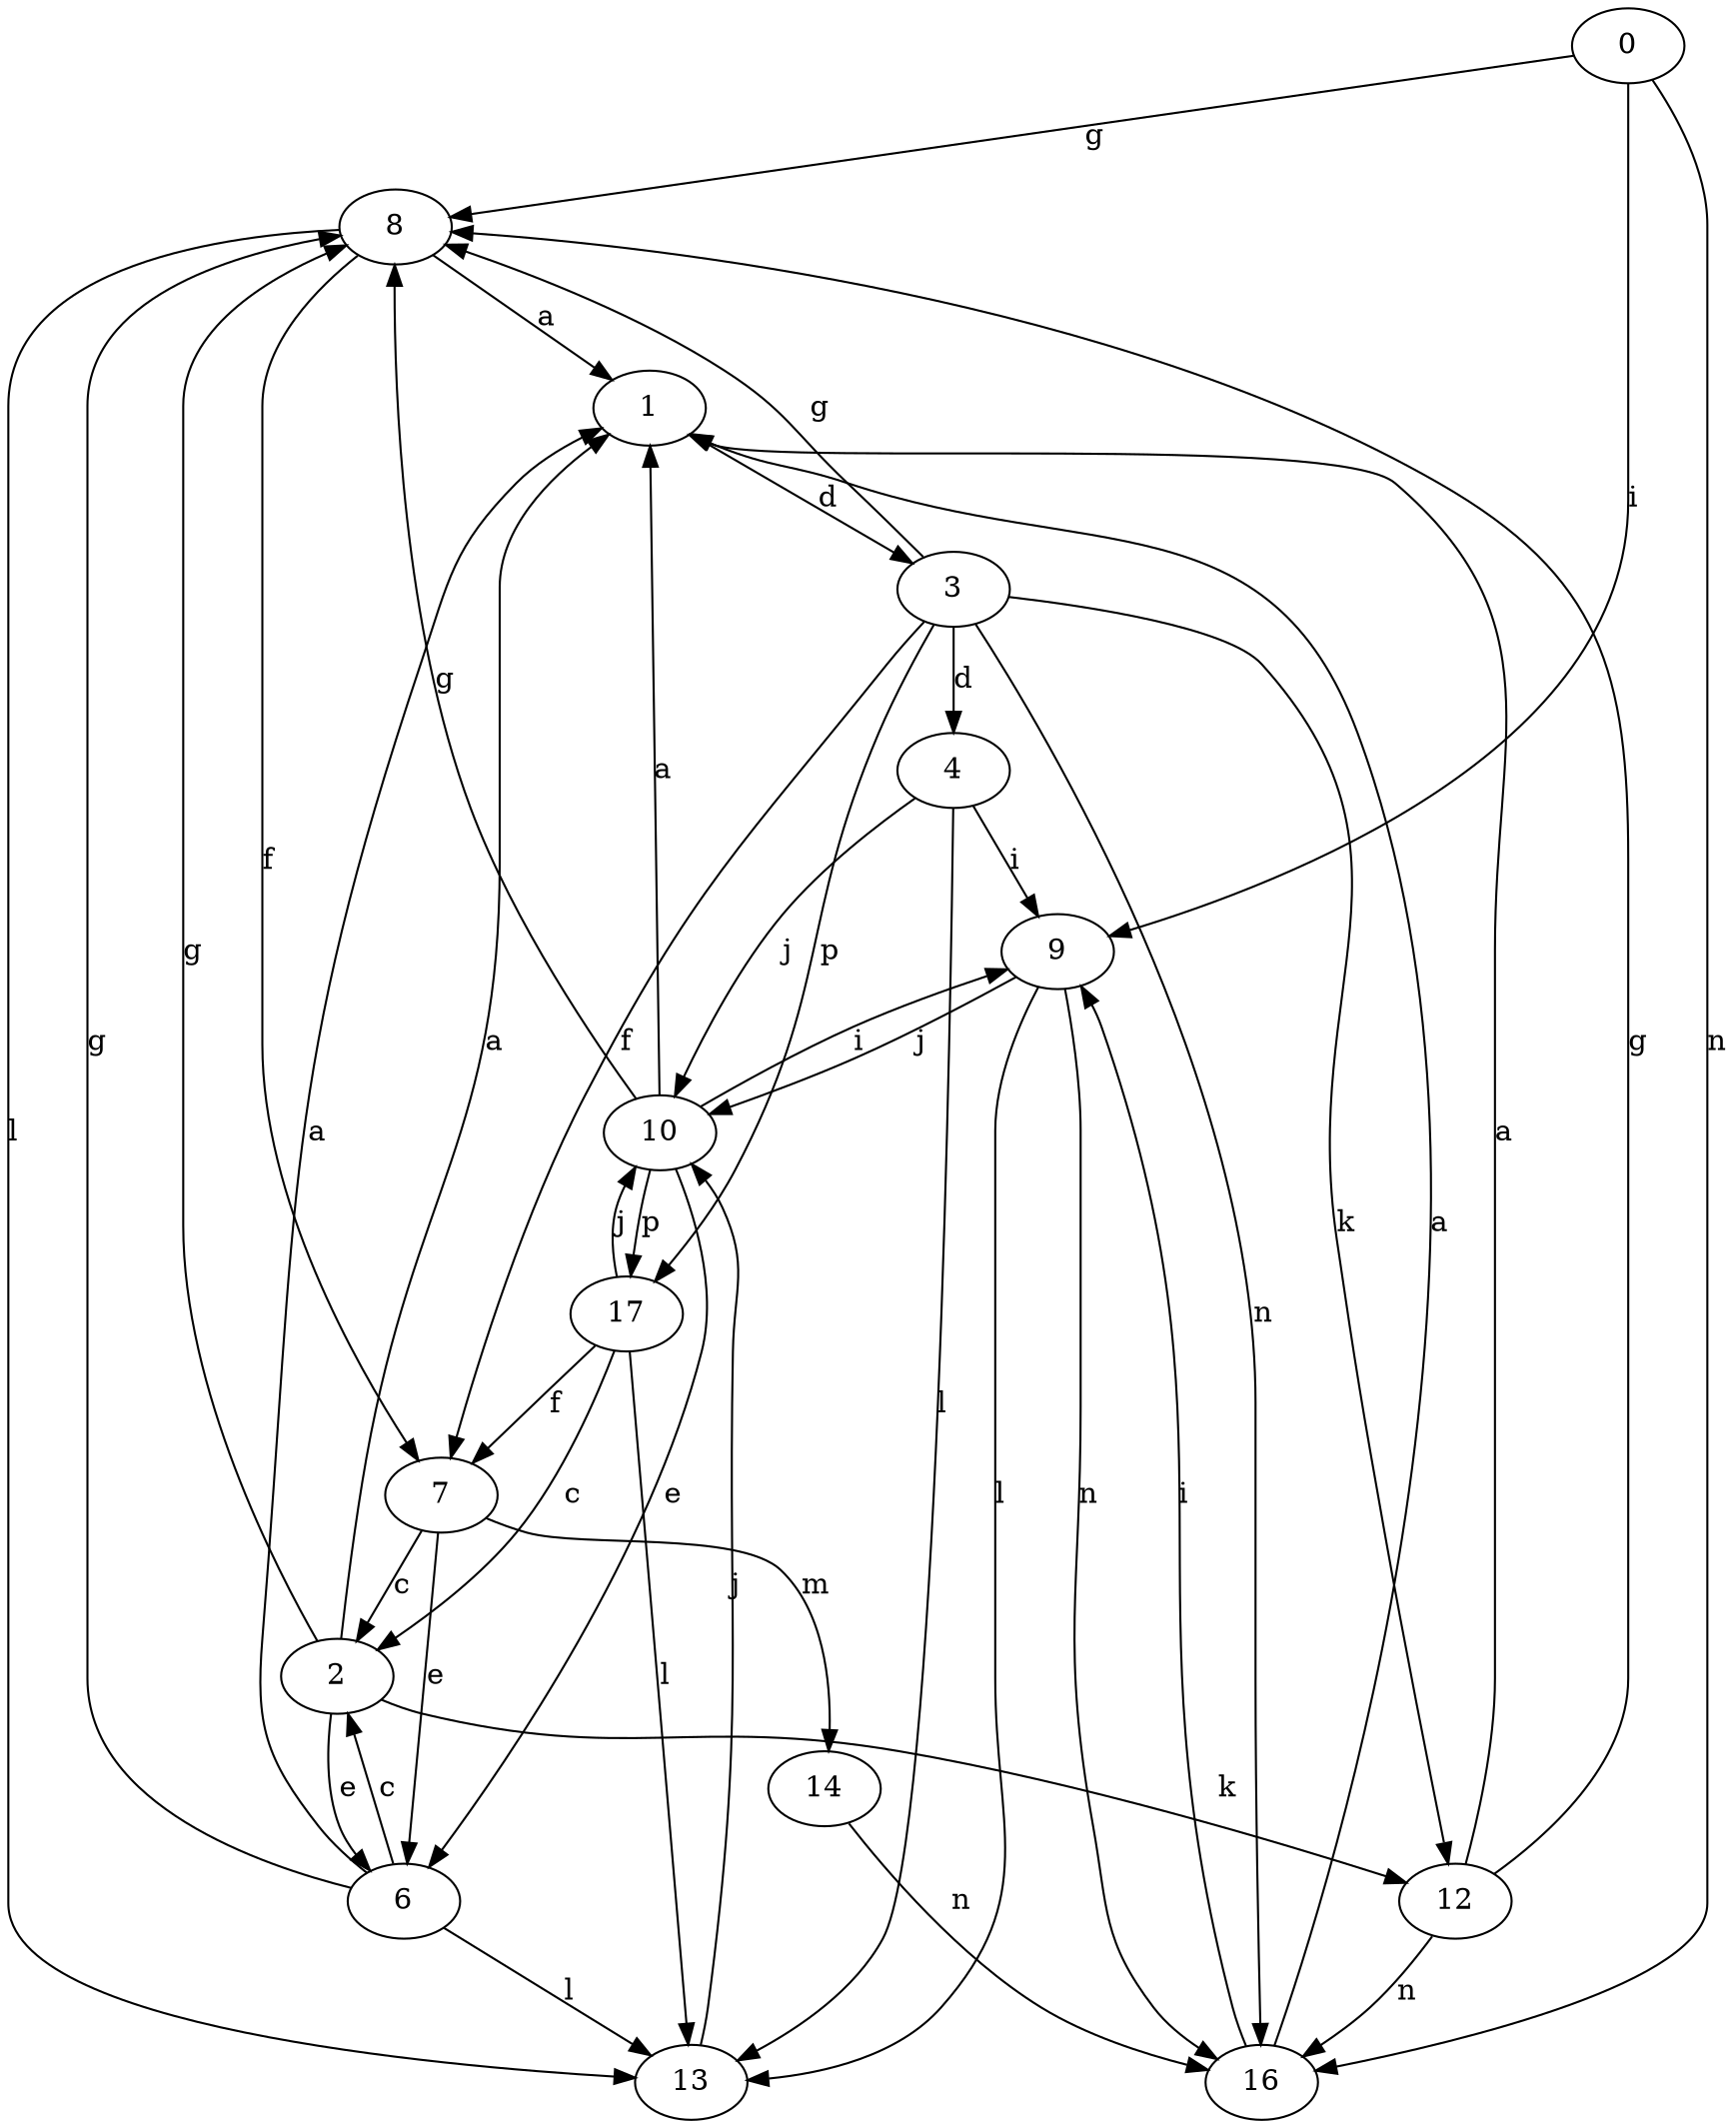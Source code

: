 strict digraph  {
0;
1;
2;
3;
4;
6;
7;
8;
9;
10;
12;
13;
14;
16;
17;
0 -> 8  [label=g];
0 -> 9  [label=i];
0 -> 16  [label=n];
1 -> 3  [label=d];
2 -> 1  [label=a];
2 -> 6  [label=e];
2 -> 8  [label=g];
2 -> 12  [label=k];
3 -> 4  [label=d];
3 -> 7  [label=f];
3 -> 8  [label=g];
3 -> 12  [label=k];
3 -> 16  [label=n];
3 -> 17  [label=p];
4 -> 9  [label=i];
4 -> 10  [label=j];
4 -> 13  [label=l];
6 -> 1  [label=a];
6 -> 2  [label=c];
6 -> 8  [label=g];
6 -> 13  [label=l];
7 -> 2  [label=c];
7 -> 6  [label=e];
7 -> 14  [label=m];
8 -> 1  [label=a];
8 -> 7  [label=f];
8 -> 13  [label=l];
9 -> 10  [label=j];
9 -> 13  [label=l];
9 -> 16  [label=n];
10 -> 1  [label=a];
10 -> 6  [label=e];
10 -> 8  [label=g];
10 -> 9  [label=i];
10 -> 17  [label=p];
12 -> 1  [label=a];
12 -> 8  [label=g];
12 -> 16  [label=n];
13 -> 10  [label=j];
14 -> 16  [label=n];
16 -> 1  [label=a];
16 -> 9  [label=i];
17 -> 2  [label=c];
17 -> 7  [label=f];
17 -> 10  [label=j];
17 -> 13  [label=l];
}
